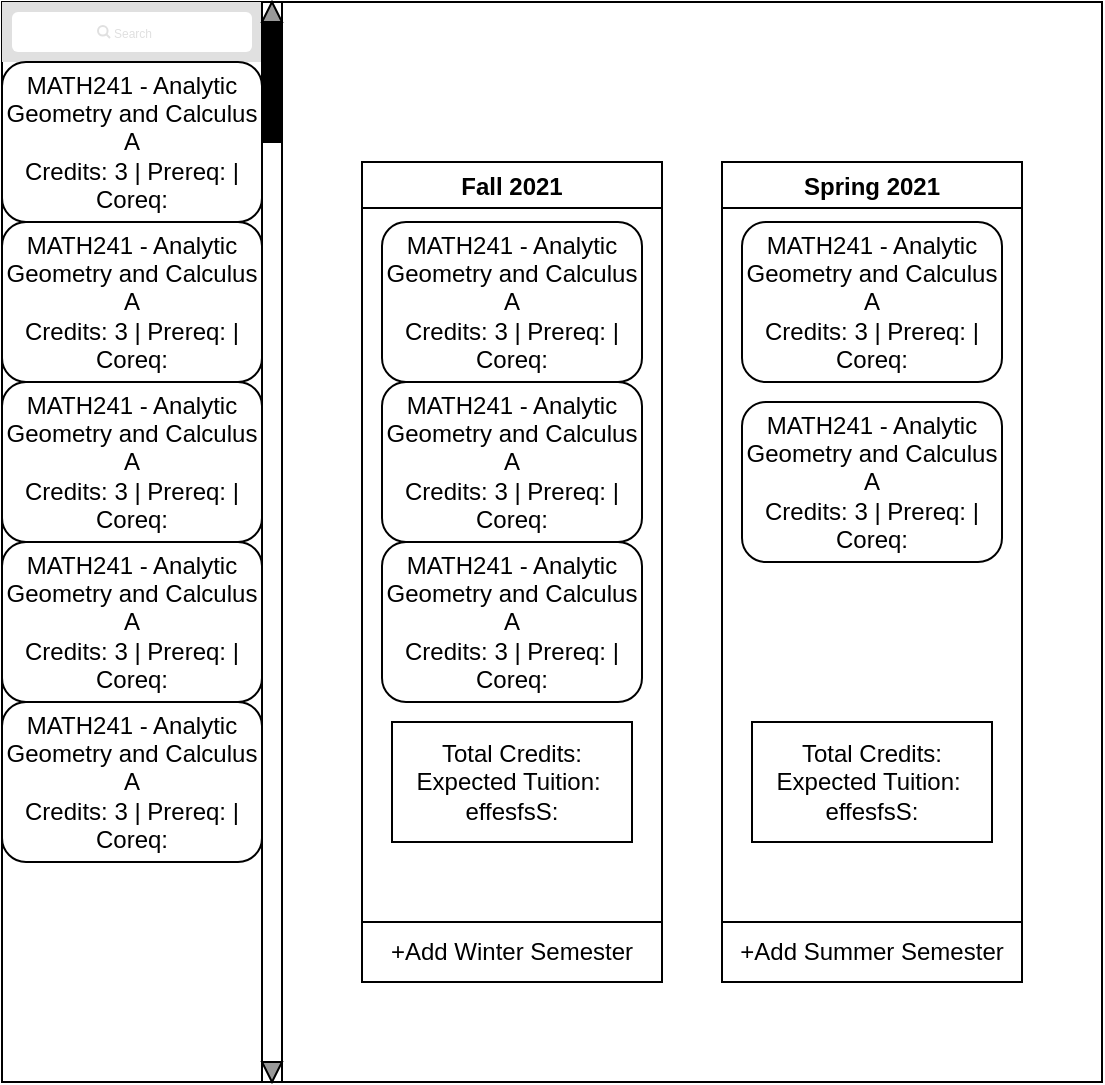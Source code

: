 <mxfile>
    <diagram id="CN1BMHofCLAGNxruCUk4" name="Page-1">
        <mxGraphModel dx="1191" dy="504" grid="1" gridSize="10" guides="1" tooltips="1" connect="1" arrows="1" fold="1" page="1" pageScale="1" pageWidth="850" pageHeight="1100" math="0" shadow="0">
            <root>
                <mxCell id="0"/>
                <mxCell id="1" parent="0"/>
                <mxCell id="be9aqFQBjf-F8_Q0mqG2-2" value="" style="swimlane;horizontal=0;startSize=130;" parent="1" vertex="1">
                    <mxGeometry x="160" y="130" width="550" height="540" as="geometry"/>
                </mxCell>
                <mxCell id="be9aqFQBjf-F8_Q0mqG2-11" value="" style="shape=rect;fillColor=#e0e0e0;strokeColor=none;" parent="be9aqFQBjf-F8_Q0mqG2-2" vertex="1">
                    <mxGeometry width="130" height="30" as="geometry"/>
                </mxCell>
                <mxCell id="be9aqFQBjf-F8_Q0mqG2-12" value="" style="html=1;strokeWidth=1;shadow=0;dashed=0;shape=mxgraph.ios7ui.marginRect;rx=3;ry=3;rectMargin=5;strokeColor=none;" parent="be9aqFQBjf-F8_Q0mqG2-11" vertex="1">
                    <mxGeometry width="130" height="30" as="geometry"/>
                </mxCell>
                <mxCell id="be9aqFQBjf-F8_Q0mqG2-13" value="Search" style="shape=mxgraph.ios7.icons.looking_glass;strokeColor=#e0e0e0;fillColor=none;fontColor=#e0e0e0;labelPosition=right;verticalLabelPosition=middle;align=left;verticalAlign=middle;fontSize=6;fontStyle=0;spacingTop=2;sketch=0;" parent="be9aqFQBjf-F8_Q0mqG2-11" vertex="1">
                    <mxGeometry x="0.5" y="0.5" width="6" height="6" relative="1" as="geometry">
                        <mxPoint x="-17" y="-3" as="offset"/>
                    </mxGeometry>
                </mxCell>
                <mxCell id="be9aqFQBjf-F8_Q0mqG2-15" value="MATH241 - Analytic Geometry and Calculus A&lt;br&gt;Credits: 3 | Prereq: | Coreq:" style="rounded=1;whiteSpace=wrap;html=1;" parent="be9aqFQBjf-F8_Q0mqG2-2" vertex="1">
                    <mxGeometry y="30" width="130" height="80" as="geometry"/>
                </mxCell>
                <mxCell id="be9aqFQBjf-F8_Q0mqG2-21" value="MATH241 - Analytic Geometry and Calculus A&lt;br&gt;Credits: 3 | Prereq: | Coreq:" style="rounded=1;whiteSpace=wrap;html=1;" parent="be9aqFQBjf-F8_Q0mqG2-2" vertex="1">
                    <mxGeometry y="110" width="130" height="80" as="geometry"/>
                </mxCell>
                <mxCell id="be9aqFQBjf-F8_Q0mqG2-22" value="MATH241 - Analytic Geometry and Calculus A&lt;br&gt;Credits: 3 | Prereq: | Coreq:" style="rounded=1;whiteSpace=wrap;html=1;" parent="be9aqFQBjf-F8_Q0mqG2-2" vertex="1">
                    <mxGeometry y="190" width="130" height="80" as="geometry"/>
                </mxCell>
                <mxCell id="be9aqFQBjf-F8_Q0mqG2-23" value="MATH241 - Analytic Geometry and Calculus A&lt;br&gt;Credits: 3 | Prereq: | Coreq:" style="rounded=1;whiteSpace=wrap;html=1;" parent="be9aqFQBjf-F8_Q0mqG2-2" vertex="1">
                    <mxGeometry y="270" width="130" height="80" as="geometry"/>
                </mxCell>
                <mxCell id="be9aqFQBjf-F8_Q0mqG2-24" value="MATH241 - Analytic Geometry and Calculus A&lt;br&gt;Credits: 3 | Prereq: | Coreq:" style="rounded=1;whiteSpace=wrap;html=1;" parent="be9aqFQBjf-F8_Q0mqG2-2" vertex="1">
                    <mxGeometry y="350" width="130" height="80" as="geometry"/>
                </mxCell>
                <mxCell id="be9aqFQBjf-F8_Q0mqG2-25" value="Fall 2021" style="swimlane;" parent="be9aqFQBjf-F8_Q0mqG2-2" vertex="1">
                    <mxGeometry x="180" y="80" width="150" height="410" as="geometry"/>
                </mxCell>
                <mxCell id="be9aqFQBjf-F8_Q0mqG2-26" value="MATH241 - Analytic Geometry and Calculus A&lt;br&gt;Credits: 3 | Prereq: | Coreq:" style="rounded=1;whiteSpace=wrap;html=1;" parent="be9aqFQBjf-F8_Q0mqG2-25" vertex="1">
                    <mxGeometry x="10" y="30" width="130" height="80" as="geometry"/>
                </mxCell>
                <mxCell id="be9aqFQBjf-F8_Q0mqG2-27" value="MATH241 - Analytic Geometry and Calculus A&lt;br&gt;Credits: 3 | Prereq: | Coreq:" style="rounded=1;whiteSpace=wrap;html=1;" parent="be9aqFQBjf-F8_Q0mqG2-25" vertex="1">
                    <mxGeometry x="10" y="110" width="130" height="80" as="geometry"/>
                </mxCell>
                <mxCell id="be9aqFQBjf-F8_Q0mqG2-28" value="MATH241 - Analytic Geometry and Calculus A&lt;br&gt;Credits: 3 | Prereq: | Coreq:" style="rounded=1;whiteSpace=wrap;html=1;" parent="be9aqFQBjf-F8_Q0mqG2-25" vertex="1">
                    <mxGeometry x="10" y="190" width="130" height="80" as="geometry"/>
                </mxCell>
                <mxCell id="be9aqFQBjf-F8_Q0mqG2-34" value="Total Credits:&lt;br&gt;Expected Tuition:&amp;nbsp;&lt;br&gt;effesfsS:" style="rounded=0;whiteSpace=wrap;html=1;" parent="be9aqFQBjf-F8_Q0mqG2-25" vertex="1">
                    <mxGeometry x="15" y="280" width="120" height="60" as="geometry"/>
                </mxCell>
                <mxCell id="be9aqFQBjf-F8_Q0mqG2-40" value="+Add Winter Semester" style="rounded=0;whiteSpace=wrap;html=1;" parent="be9aqFQBjf-F8_Q0mqG2-25" vertex="1">
                    <mxGeometry y="380" width="150" height="30" as="geometry"/>
                </mxCell>
                <mxCell id="be9aqFQBjf-F8_Q0mqG2-41" value="Spring 2021" style="swimlane;" parent="be9aqFQBjf-F8_Q0mqG2-2" vertex="1">
                    <mxGeometry x="360" y="80" width="150" height="410" as="geometry"/>
                </mxCell>
                <mxCell id="be9aqFQBjf-F8_Q0mqG2-42" value="MATH241 - Analytic Geometry and Calculus A&lt;br&gt;Credits: 3 | Prereq: | Coreq:" style="rounded=1;whiteSpace=wrap;html=1;" parent="be9aqFQBjf-F8_Q0mqG2-41" vertex="1">
                    <mxGeometry x="10" y="30" width="130" height="80" as="geometry"/>
                </mxCell>
                <mxCell id="be9aqFQBjf-F8_Q0mqG2-43" value="MATH241 - Analytic Geometry and Calculus A&lt;br&gt;Credits: 3 | Prereq: | Coreq:" style="rounded=1;whiteSpace=wrap;html=1;" parent="be9aqFQBjf-F8_Q0mqG2-41" vertex="1">
                    <mxGeometry x="10" y="120" width="130" height="80" as="geometry"/>
                </mxCell>
                <mxCell id="be9aqFQBjf-F8_Q0mqG2-45" value="Total Credits:&lt;br&gt;Expected Tuition:&amp;nbsp;&lt;br&gt;effesfsS:" style="rounded=0;whiteSpace=wrap;html=1;" parent="be9aqFQBjf-F8_Q0mqG2-41" vertex="1">
                    <mxGeometry x="15" y="280" width="120" height="60" as="geometry"/>
                </mxCell>
                <mxCell id="be9aqFQBjf-F8_Q0mqG2-46" value="+Add Summer Semester" style="rounded=0;whiteSpace=wrap;html=1;" parent="be9aqFQBjf-F8_Q0mqG2-41" vertex="1">
                    <mxGeometry y="380" width="150" height="30" as="geometry"/>
                </mxCell>
                <mxCell id="be9aqFQBjf-F8_Q0mqG2-47" value="" style="rounded=0;whiteSpace=wrap;html=1;" parent="be9aqFQBjf-F8_Q0mqG2-2" vertex="1">
                    <mxGeometry x="130" width="10" height="540" as="geometry"/>
                </mxCell>
                <mxCell id="be9aqFQBjf-F8_Q0mqG2-48" value="" style="rounded=0;whiteSpace=wrap;html=1;fillColor=#000000;" parent="be9aqFQBjf-F8_Q0mqG2-2" vertex="1">
                    <mxGeometry x="130" y="10" width="10" height="60" as="geometry"/>
                </mxCell>
                <mxCell id="be9aqFQBjf-F8_Q0mqG2-54" value="" style="triangle;whiteSpace=wrap;html=1;fillColor=#999999;rotation=90;" parent="be9aqFQBjf-F8_Q0mqG2-2" vertex="1">
                    <mxGeometry x="130" y="530" width="10" height="10" as="geometry"/>
                </mxCell>
                <mxCell id="be9aqFQBjf-F8_Q0mqG2-53" value="" style="triangle;whiteSpace=wrap;html=1;fillColor=#999999;rotation=-90;" parent="1" vertex="1">
                    <mxGeometry x="290" y="130" width="10" height="10" as="geometry"/>
                </mxCell>
            </root>
        </mxGraphModel>
    </diagram>
</mxfile>